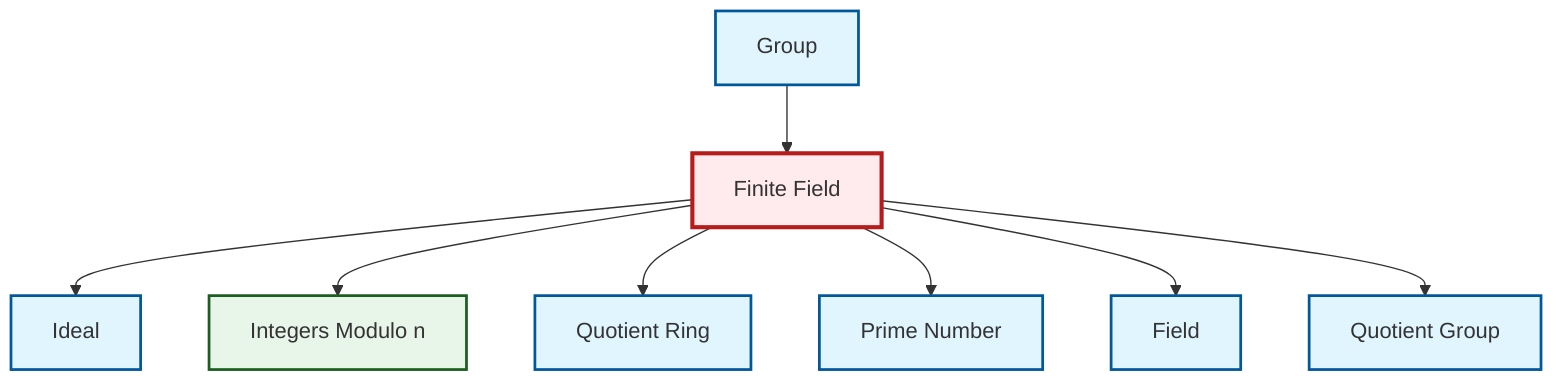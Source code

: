 graph TD
    classDef definition fill:#e1f5fe,stroke:#01579b,stroke-width:2px
    classDef theorem fill:#f3e5f5,stroke:#4a148c,stroke-width:2px
    classDef axiom fill:#fff3e0,stroke:#e65100,stroke-width:2px
    classDef example fill:#e8f5e9,stroke:#1b5e20,stroke-width:2px
    classDef current fill:#ffebee,stroke:#b71c1c,stroke-width:3px
    def-field["Field"]:::definition
    def-quotient-ring["Quotient Ring"]:::definition
    def-group["Group"]:::definition
    ex-quotient-integers-mod-n["Integers Modulo n"]:::example
    def-quotient-group["Quotient Group"]:::definition
    def-prime["Prime Number"]:::definition
    def-ideal["Ideal"]:::definition
    ex-finite-field["Finite Field"]:::example
    def-group --> ex-finite-field
    ex-finite-field --> def-ideal
    ex-finite-field --> ex-quotient-integers-mod-n
    ex-finite-field --> def-quotient-ring
    ex-finite-field --> def-prime
    ex-finite-field --> def-field
    ex-finite-field --> def-quotient-group
    class ex-finite-field current
